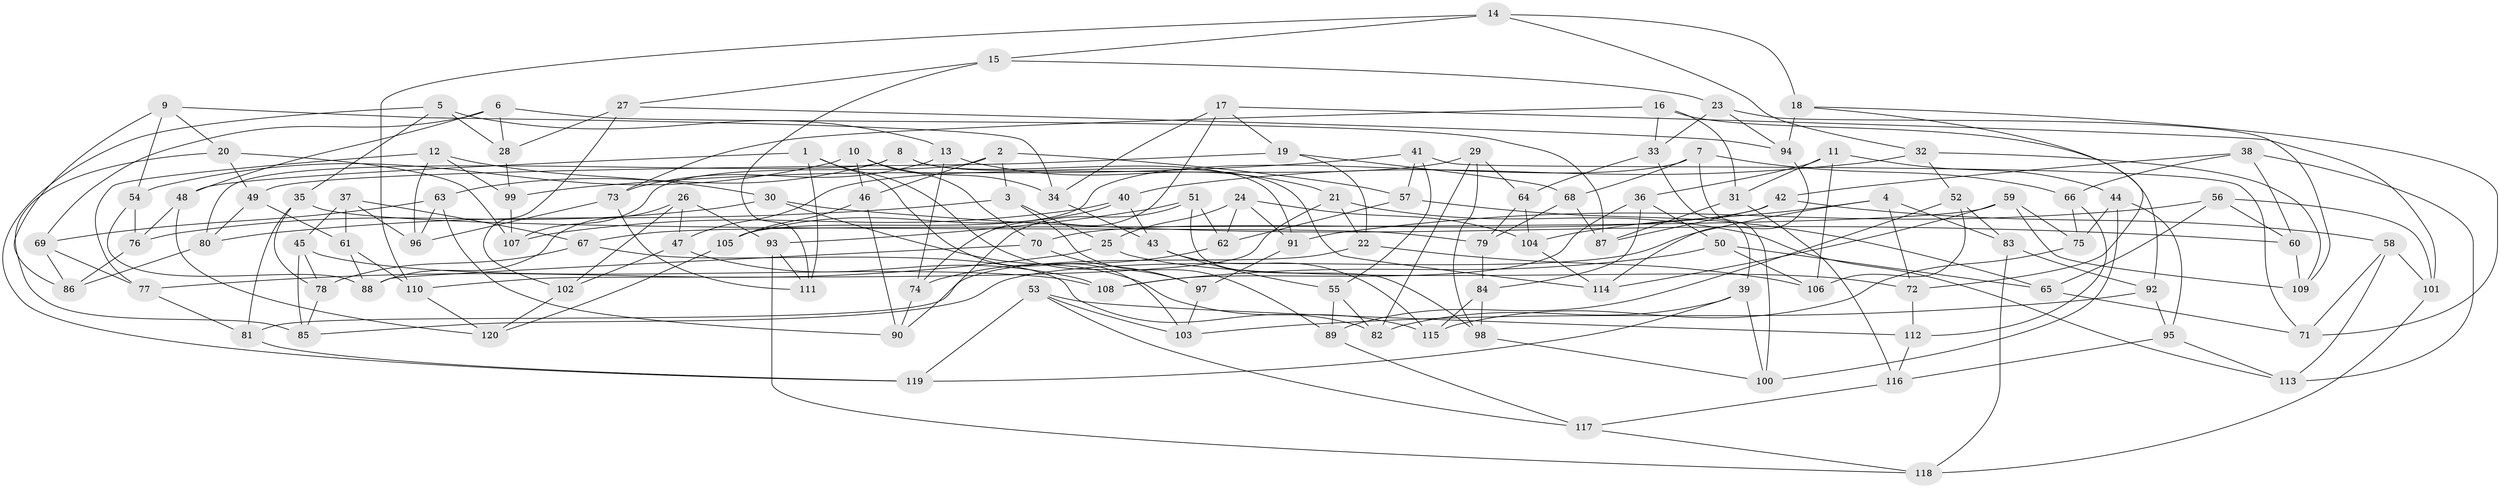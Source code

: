 // Generated by graph-tools (version 1.1) at 2025/11/02/27/25 16:11:44]
// undirected, 120 vertices, 240 edges
graph export_dot {
graph [start="1"]
  node [color=gray90,style=filled];
  1;
  2;
  3;
  4;
  5;
  6;
  7;
  8;
  9;
  10;
  11;
  12;
  13;
  14;
  15;
  16;
  17;
  18;
  19;
  20;
  21;
  22;
  23;
  24;
  25;
  26;
  27;
  28;
  29;
  30;
  31;
  32;
  33;
  34;
  35;
  36;
  37;
  38;
  39;
  40;
  41;
  42;
  43;
  44;
  45;
  46;
  47;
  48;
  49;
  50;
  51;
  52;
  53;
  54;
  55;
  56;
  57;
  58;
  59;
  60;
  61;
  62;
  63;
  64;
  65;
  66;
  67;
  68;
  69;
  70;
  71;
  72;
  73;
  74;
  75;
  76;
  77;
  78;
  79;
  80;
  81;
  82;
  83;
  84;
  85;
  86;
  87;
  88;
  89;
  90;
  91;
  92;
  93;
  94;
  95;
  96;
  97;
  98;
  99;
  100;
  101;
  102;
  103;
  104;
  105;
  106;
  107;
  108;
  109;
  110;
  111;
  112;
  113;
  114;
  115;
  116;
  117;
  118;
  119;
  120;
  1 -- 48;
  1 -- 97;
  1 -- 103;
  1 -- 111;
  2 -- 57;
  2 -- 3;
  2 -- 107;
  2 -- 46;
  3 -- 89;
  3 -- 25;
  3 -- 80;
  4 -- 83;
  4 -- 72;
  4 -- 85;
  4 -- 104;
  5 -- 35;
  5 -- 28;
  5 -- 13;
  5 -- 119;
  6 -- 48;
  6 -- 28;
  6 -- 87;
  6 -- 69;
  7 -- 66;
  7 -- 105;
  7 -- 100;
  7 -- 68;
  8 -- 63;
  8 -- 114;
  8 -- 91;
  8 -- 80;
  9 -- 54;
  9 -- 20;
  9 -- 86;
  9 -- 34;
  10 -- 34;
  10 -- 70;
  10 -- 54;
  10 -- 46;
  11 -- 106;
  11 -- 44;
  11 -- 31;
  11 -- 36;
  12 -- 77;
  12 -- 30;
  12 -- 99;
  12 -- 96;
  13 -- 21;
  13 -- 74;
  13 -- 73;
  14 -- 110;
  14 -- 15;
  14 -- 18;
  14 -- 32;
  15 -- 27;
  15 -- 111;
  15 -- 23;
  16 -- 31;
  16 -- 73;
  16 -- 92;
  16 -- 33;
  17 -- 101;
  17 -- 34;
  17 -- 19;
  17 -- 74;
  18 -- 71;
  18 -- 72;
  18 -- 94;
  19 -- 49;
  19 -- 68;
  19 -- 22;
  20 -- 107;
  20 -- 49;
  20 -- 85;
  21 -- 110;
  21 -- 22;
  21 -- 113;
  22 -- 106;
  22 -- 81;
  23 -- 94;
  23 -- 33;
  23 -- 109;
  24 -- 62;
  24 -- 91;
  24 -- 25;
  24 -- 104;
  25 -- 72;
  25 -- 77;
  26 -- 47;
  26 -- 88;
  26 -- 102;
  26 -- 93;
  27 -- 28;
  27 -- 102;
  27 -- 94;
  28 -- 99;
  29 -- 47;
  29 -- 64;
  29 -- 98;
  29 -- 82;
  30 -- 115;
  30 -- 76;
  30 -- 60;
  31 -- 87;
  31 -- 116;
  32 -- 109;
  32 -- 52;
  32 -- 40;
  33 -- 64;
  33 -- 39;
  34 -- 43;
  35 -- 78;
  35 -- 79;
  35 -- 81;
  36 -- 50;
  36 -- 84;
  36 -- 108;
  37 -- 96;
  37 -- 45;
  37 -- 67;
  37 -- 61;
  38 -- 66;
  38 -- 42;
  38 -- 60;
  38 -- 113;
  39 -- 119;
  39 -- 82;
  39 -- 100;
  40 -- 107;
  40 -- 105;
  40 -- 43;
  41 -- 57;
  41 -- 55;
  41 -- 99;
  41 -- 71;
  42 -- 70;
  42 -- 58;
  42 -- 87;
  43 -- 115;
  43 -- 55;
  44 -- 100;
  44 -- 75;
  44 -- 95;
  45 -- 85;
  45 -- 78;
  45 -- 108;
  46 -- 90;
  46 -- 105;
  47 -- 108;
  47 -- 102;
  48 -- 76;
  48 -- 120;
  49 -- 80;
  49 -- 61;
  50 -- 108;
  50 -- 106;
  50 -- 65;
  51 -- 90;
  51 -- 93;
  51 -- 98;
  51 -- 62;
  52 -- 89;
  52 -- 83;
  52 -- 106;
  53 -- 117;
  53 -- 112;
  53 -- 119;
  53 -- 103;
  54 -- 88;
  54 -- 76;
  55 -- 89;
  55 -- 82;
  56 -- 60;
  56 -- 91;
  56 -- 65;
  56 -- 101;
  57 -- 65;
  57 -- 62;
  58 -- 113;
  58 -- 71;
  58 -- 101;
  59 -- 109;
  59 -- 75;
  59 -- 67;
  59 -- 114;
  60 -- 109;
  61 -- 110;
  61 -- 88;
  62 -- 74;
  63 -- 96;
  63 -- 69;
  63 -- 90;
  64 -- 79;
  64 -- 104;
  65 -- 71;
  66 -- 75;
  66 -- 112;
  67 -- 78;
  67 -- 82;
  68 -- 87;
  68 -- 79;
  69 -- 86;
  69 -- 77;
  70 -- 88;
  70 -- 97;
  72 -- 112;
  73 -- 96;
  73 -- 111;
  74 -- 90;
  75 -- 115;
  76 -- 86;
  77 -- 81;
  78 -- 85;
  79 -- 84;
  80 -- 86;
  81 -- 119;
  83 -- 118;
  83 -- 92;
  84 -- 115;
  84 -- 98;
  89 -- 117;
  91 -- 97;
  92 -- 103;
  92 -- 95;
  93 -- 118;
  93 -- 111;
  94 -- 114;
  95 -- 113;
  95 -- 116;
  97 -- 103;
  98 -- 100;
  99 -- 107;
  101 -- 118;
  102 -- 120;
  104 -- 114;
  105 -- 120;
  110 -- 120;
  112 -- 116;
  116 -- 117;
  117 -- 118;
}
